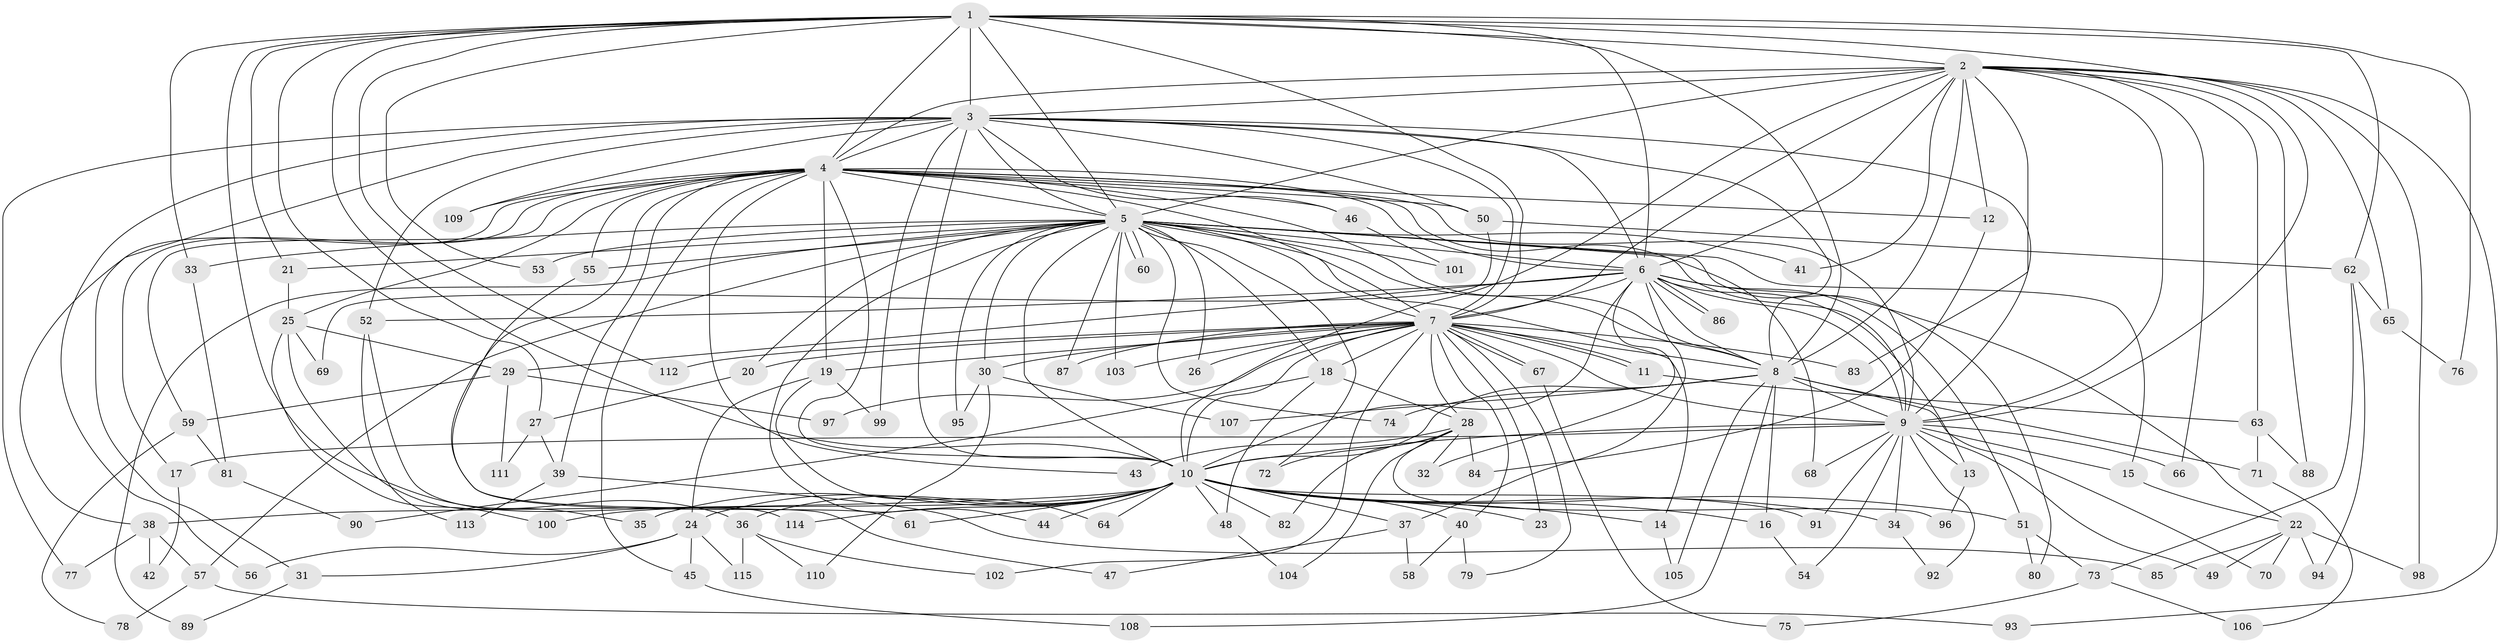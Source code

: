 // coarse degree distribution, {14: 0.021739130434782608, 21: 0.021739130434782608, 18: 0.021739130434782608, 11: 0.021739130434782608, 31: 0.021739130434782608, 3: 0.1956521739130435, 2: 0.43478260869565216, 4: 0.13043478260869565, 7: 0.043478260869565216, 5: 0.021739130434782608, 1: 0.06521739130434782}
// Generated by graph-tools (version 1.1) at 2025/17/03/04/25 18:17:53]
// undirected, 115 vertices, 255 edges
graph export_dot {
graph [start="1"]
  node [color=gray90,style=filled];
  1;
  2;
  3;
  4;
  5;
  6;
  7;
  8;
  9;
  10;
  11;
  12;
  13;
  14;
  15;
  16;
  17;
  18;
  19;
  20;
  21;
  22;
  23;
  24;
  25;
  26;
  27;
  28;
  29;
  30;
  31;
  32;
  33;
  34;
  35;
  36;
  37;
  38;
  39;
  40;
  41;
  42;
  43;
  44;
  45;
  46;
  47;
  48;
  49;
  50;
  51;
  52;
  53;
  54;
  55;
  56;
  57;
  58;
  59;
  60;
  61;
  62;
  63;
  64;
  65;
  66;
  67;
  68;
  69;
  70;
  71;
  72;
  73;
  74;
  75;
  76;
  77;
  78;
  79;
  80;
  81;
  82;
  83;
  84;
  85;
  86;
  87;
  88;
  89;
  90;
  91;
  92;
  93;
  94;
  95;
  96;
  97;
  98;
  99;
  100;
  101;
  102;
  103;
  104;
  105;
  106;
  107;
  108;
  109;
  110;
  111;
  112;
  113;
  114;
  115;
  1 -- 2;
  1 -- 3;
  1 -- 4;
  1 -- 5;
  1 -- 6;
  1 -- 7;
  1 -- 8;
  1 -- 9;
  1 -- 10;
  1 -- 21;
  1 -- 27;
  1 -- 33;
  1 -- 36;
  1 -- 53;
  1 -- 62;
  1 -- 76;
  1 -- 112;
  2 -- 3;
  2 -- 4;
  2 -- 5;
  2 -- 6;
  2 -- 7;
  2 -- 8;
  2 -- 9;
  2 -- 10;
  2 -- 12;
  2 -- 41;
  2 -- 63;
  2 -- 65;
  2 -- 66;
  2 -- 83;
  2 -- 88;
  2 -- 93;
  2 -- 98;
  3 -- 4;
  3 -- 5;
  3 -- 6;
  3 -- 7;
  3 -- 8;
  3 -- 9;
  3 -- 10;
  3 -- 31;
  3 -- 46;
  3 -- 50;
  3 -- 52;
  3 -- 56;
  3 -- 77;
  3 -- 99;
  3 -- 109;
  4 -- 5;
  4 -- 6;
  4 -- 7;
  4 -- 8;
  4 -- 9;
  4 -- 10;
  4 -- 12;
  4 -- 17;
  4 -- 19;
  4 -- 25;
  4 -- 38;
  4 -- 39;
  4 -- 43;
  4 -- 45;
  4 -- 46;
  4 -- 47;
  4 -- 50;
  4 -- 55;
  4 -- 59;
  4 -- 68;
  4 -- 109;
  5 -- 6;
  5 -- 7;
  5 -- 8;
  5 -- 9;
  5 -- 10;
  5 -- 14;
  5 -- 15;
  5 -- 18;
  5 -- 20;
  5 -- 21;
  5 -- 26;
  5 -- 30;
  5 -- 33;
  5 -- 41;
  5 -- 44;
  5 -- 53;
  5 -- 55;
  5 -- 57;
  5 -- 60;
  5 -- 60;
  5 -- 72;
  5 -- 74;
  5 -- 80;
  5 -- 87;
  5 -- 89;
  5 -- 95;
  5 -- 101;
  5 -- 103;
  6 -- 7;
  6 -- 8;
  6 -- 9;
  6 -- 10;
  6 -- 13;
  6 -- 22;
  6 -- 29;
  6 -- 32;
  6 -- 37;
  6 -- 51;
  6 -- 52;
  6 -- 86;
  6 -- 86;
  7 -- 8;
  7 -- 9;
  7 -- 10;
  7 -- 11;
  7 -- 11;
  7 -- 18;
  7 -- 19;
  7 -- 20;
  7 -- 23;
  7 -- 26;
  7 -- 28;
  7 -- 30;
  7 -- 40;
  7 -- 67;
  7 -- 67;
  7 -- 79;
  7 -- 83;
  7 -- 87;
  7 -- 97;
  7 -- 102;
  7 -- 103;
  7 -- 112;
  8 -- 9;
  8 -- 10;
  8 -- 16;
  8 -- 70;
  8 -- 71;
  8 -- 74;
  8 -- 105;
  8 -- 107;
  8 -- 108;
  9 -- 10;
  9 -- 13;
  9 -- 15;
  9 -- 17;
  9 -- 34;
  9 -- 49;
  9 -- 54;
  9 -- 66;
  9 -- 68;
  9 -- 91;
  9 -- 92;
  10 -- 14;
  10 -- 16;
  10 -- 23;
  10 -- 24;
  10 -- 34;
  10 -- 35;
  10 -- 36;
  10 -- 37;
  10 -- 38;
  10 -- 40;
  10 -- 44;
  10 -- 48;
  10 -- 51;
  10 -- 61;
  10 -- 64;
  10 -- 82;
  10 -- 91;
  10 -- 100;
  10 -- 114;
  11 -- 63;
  12 -- 84;
  13 -- 96;
  14 -- 105;
  15 -- 22;
  16 -- 54;
  17 -- 42;
  18 -- 28;
  18 -- 48;
  18 -- 90;
  19 -- 24;
  19 -- 64;
  19 -- 99;
  20 -- 27;
  21 -- 25;
  22 -- 49;
  22 -- 70;
  22 -- 85;
  22 -- 94;
  22 -- 98;
  24 -- 31;
  24 -- 45;
  24 -- 56;
  24 -- 115;
  25 -- 29;
  25 -- 35;
  25 -- 69;
  25 -- 100;
  27 -- 39;
  27 -- 111;
  28 -- 32;
  28 -- 43;
  28 -- 72;
  28 -- 82;
  28 -- 84;
  28 -- 96;
  28 -- 104;
  29 -- 59;
  29 -- 97;
  29 -- 111;
  30 -- 95;
  30 -- 107;
  30 -- 110;
  31 -- 89;
  33 -- 81;
  34 -- 92;
  36 -- 102;
  36 -- 110;
  36 -- 115;
  37 -- 47;
  37 -- 58;
  38 -- 42;
  38 -- 57;
  38 -- 77;
  39 -- 85;
  39 -- 113;
  40 -- 58;
  40 -- 79;
  45 -- 108;
  46 -- 101;
  48 -- 104;
  50 -- 62;
  50 -- 69;
  51 -- 73;
  51 -- 80;
  52 -- 113;
  52 -- 114;
  55 -- 61;
  57 -- 78;
  57 -- 93;
  59 -- 78;
  59 -- 81;
  62 -- 65;
  62 -- 73;
  62 -- 94;
  63 -- 71;
  63 -- 88;
  65 -- 76;
  67 -- 75;
  71 -- 106;
  73 -- 75;
  73 -- 106;
  81 -- 90;
}
